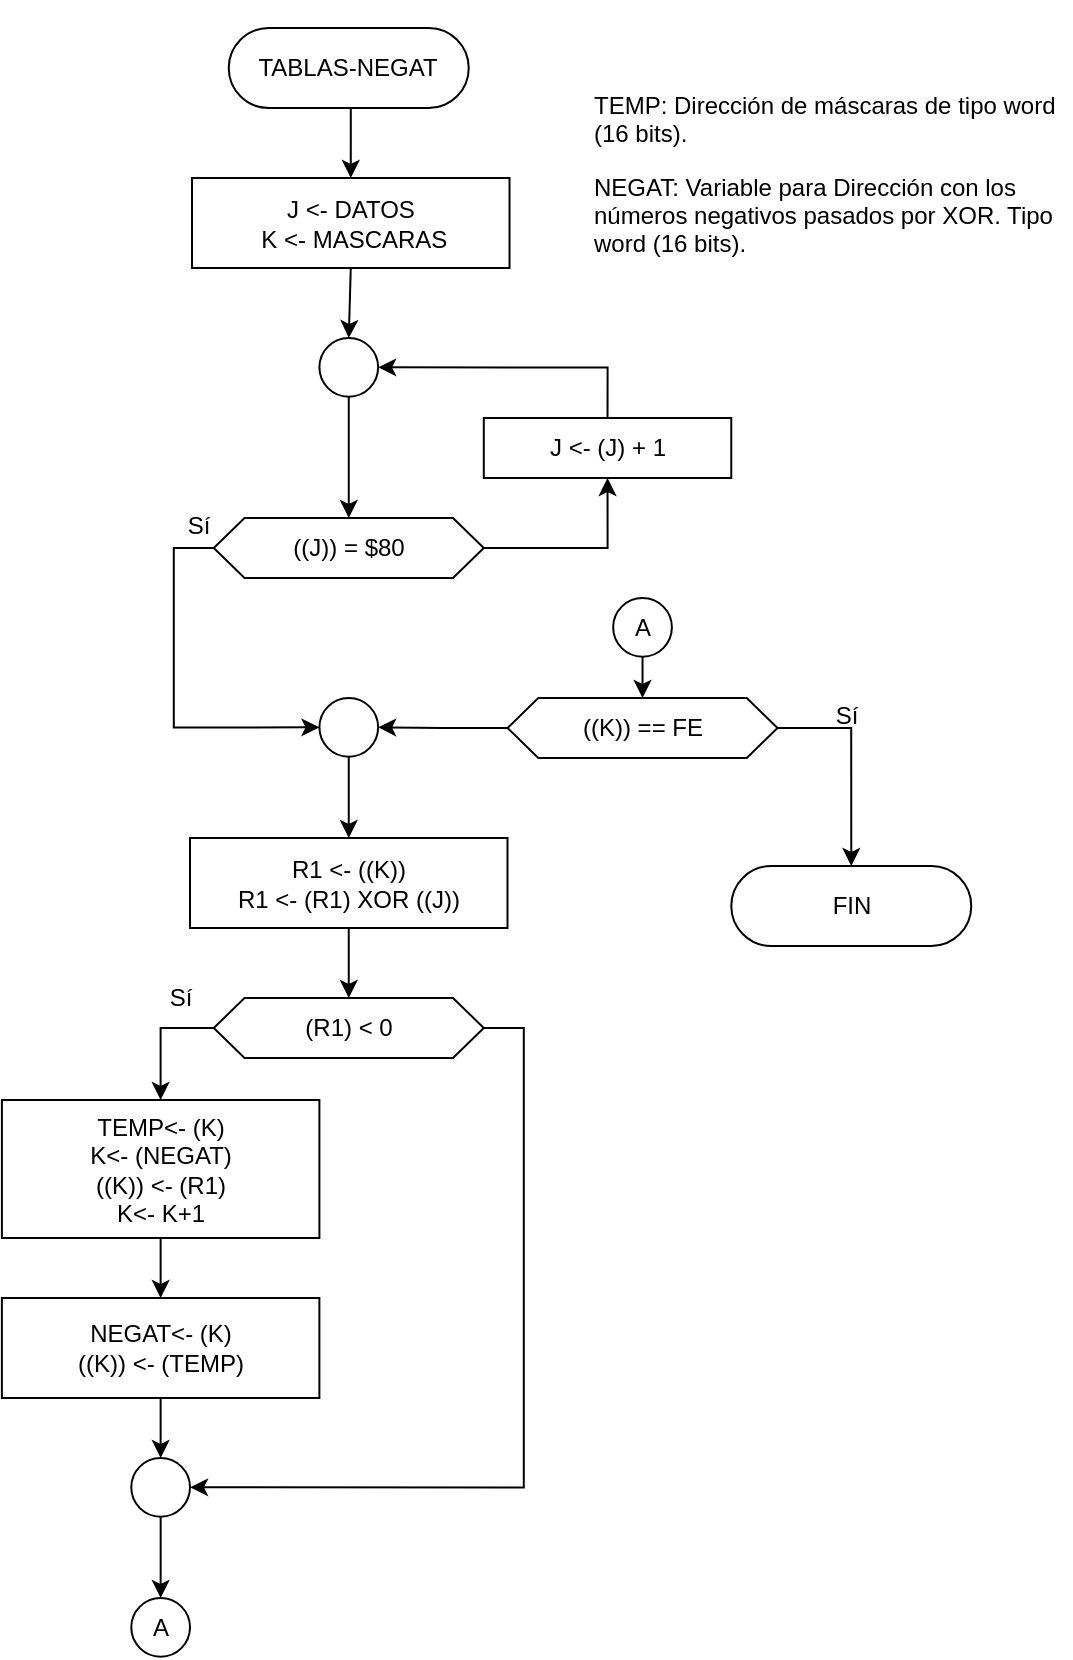 <mxfile version="13.1.3" type="device"><diagram id="C5RBs43oDa-KdzZeNtuy" name="Page-1"><mxGraphModel dx="1429" dy="811" grid="1" gridSize="10" guides="1" tooltips="1" connect="1" arrows="1" fold="1" page="1" pageScale="1" pageWidth="827" pageHeight="1169" math="0" shadow="0"><root><mxCell id="WIyWlLk6GJQsqaUBKTNV-0"/><mxCell id="WIyWlLk6GJQsqaUBKTNV-1" parent="WIyWlLk6GJQsqaUBKTNV-0"/><mxCell id="oiIJ3Zm2npY-XfXra34Y-5" style="edgeStyle=orthogonalEdgeStyle;rounded=0;orthogonalLoop=1;jettySize=auto;html=1;exitX=0.5;exitY=1;exitDx=0;exitDy=0;entryX=0.5;entryY=0;entryDx=0;entryDy=0;" edge="1" parent="WIyWlLk6GJQsqaUBKTNV-1" source="oiIJ3Zm2npY-XfXra34Y-6" target="oiIJ3Zm2npY-XfXra34Y-8"><mxGeometry relative="1" as="geometry"/></mxCell><mxCell id="oiIJ3Zm2npY-XfXra34Y-6" value="TABLAS-NEGAT" style="rounded=1;whiteSpace=wrap;html=1;fontSize=12;glass=0;strokeWidth=1;shadow=0;arcSize=50;" vertex="1" parent="WIyWlLk6GJQsqaUBKTNV-1"><mxGeometry x="99.37" y="125" width="120" height="40" as="geometry"/></mxCell><mxCell id="oiIJ3Zm2npY-XfXra34Y-7" style="edgeStyle=orthogonalEdgeStyle;rounded=0;orthogonalLoop=1;jettySize=auto;html=1;exitX=0.5;exitY=1;exitDx=0;exitDy=0;entryX=0.5;entryY=0;entryDx=0;entryDy=0;" edge="1" parent="WIyWlLk6GJQsqaUBKTNV-1" source="oiIJ3Zm2npY-XfXra34Y-8" target="oiIJ3Zm2npY-XfXra34Y-10"><mxGeometry relative="1" as="geometry"><mxPoint x="159.365" y="305" as="targetPoint"/></mxGeometry></mxCell><mxCell id="oiIJ3Zm2npY-XfXra34Y-8" value="J &amp;lt;- DATOS&lt;br&gt;&amp;nbsp;K &amp;lt;- MASCARAS" style="rounded=0;whiteSpace=wrap;html=1;" vertex="1" parent="WIyWlLk6GJQsqaUBKTNV-1"><mxGeometry x="81.01" y="200" width="158.75" height="45" as="geometry"/></mxCell><mxCell id="oiIJ3Zm2npY-XfXra34Y-19" style="edgeStyle=orthogonalEdgeStyle;rounded=0;orthogonalLoop=1;jettySize=auto;html=1;exitX=0.5;exitY=1;exitDx=0;exitDy=0;entryX=0.5;entryY=0;entryDx=0;entryDy=0;" edge="1" parent="WIyWlLk6GJQsqaUBKTNV-1" source="oiIJ3Zm2npY-XfXra34Y-10" target="oiIJ3Zm2npY-XfXra34Y-11"><mxGeometry relative="1" as="geometry"/></mxCell><mxCell id="oiIJ3Zm2npY-XfXra34Y-10" value="" style="ellipse;whiteSpace=wrap;html=1;aspect=fixed;" vertex="1" parent="WIyWlLk6GJQsqaUBKTNV-1"><mxGeometry x="144.7" y="280" width="29.37" height="29.37" as="geometry"/></mxCell><mxCell id="oiIJ3Zm2npY-XfXra34Y-18" style="edgeStyle=orthogonalEdgeStyle;rounded=0;orthogonalLoop=1;jettySize=auto;html=1;exitX=0;exitY=0.5;exitDx=0;exitDy=0;entryX=0;entryY=0.5;entryDx=0;entryDy=0;" edge="1" parent="WIyWlLk6GJQsqaUBKTNV-1" source="oiIJ3Zm2npY-XfXra34Y-11" target="oiIJ3Zm2npY-XfXra34Y-16"><mxGeometry relative="1" as="geometry"/></mxCell><mxCell id="oiIJ3Zm2npY-XfXra34Y-27" style="edgeStyle=orthogonalEdgeStyle;rounded=0;orthogonalLoop=1;jettySize=auto;html=1;exitX=1;exitY=0.5;exitDx=0;exitDy=0;entryX=0.5;entryY=1;entryDx=0;entryDy=0;" edge="1" parent="WIyWlLk6GJQsqaUBKTNV-1" source="oiIJ3Zm2npY-XfXra34Y-11" target="oiIJ3Zm2npY-XfXra34Y-13"><mxGeometry relative="1" as="geometry"/></mxCell><mxCell id="oiIJ3Zm2npY-XfXra34Y-11" value="((J)) = $80" style="shape=hexagon;perimeter=hexagonPerimeter2;whiteSpace=wrap;html=1;size=0.114;" vertex="1" parent="WIyWlLk6GJQsqaUBKTNV-1"><mxGeometry x="91.88" y="370" width="135.01" height="30" as="geometry"/></mxCell><mxCell id="oiIJ3Zm2npY-XfXra34Y-15" style="edgeStyle=orthogonalEdgeStyle;rounded=0;orthogonalLoop=1;jettySize=auto;html=1;exitX=0.5;exitY=0;exitDx=0;exitDy=0;entryX=1;entryY=0.5;entryDx=0;entryDy=0;" edge="1" parent="WIyWlLk6GJQsqaUBKTNV-1" source="oiIJ3Zm2npY-XfXra34Y-13" target="oiIJ3Zm2npY-XfXra34Y-10"><mxGeometry relative="1" as="geometry"/></mxCell><mxCell id="oiIJ3Zm2npY-XfXra34Y-13" value="J &amp;lt;- (J) + 1" style="rounded=0;whiteSpace=wrap;html=1;" vertex="1" parent="WIyWlLk6GJQsqaUBKTNV-1"><mxGeometry x="226.89" y="320" width="123.75" height="30" as="geometry"/></mxCell><mxCell id="oiIJ3Zm2npY-XfXra34Y-22" style="edgeStyle=orthogonalEdgeStyle;rounded=0;orthogonalLoop=1;jettySize=auto;html=1;exitX=0.5;exitY=1;exitDx=0;exitDy=0;entryX=0.5;entryY=0;entryDx=0;entryDy=0;" edge="1" parent="WIyWlLk6GJQsqaUBKTNV-1" source="oiIJ3Zm2npY-XfXra34Y-16" target="oiIJ3Zm2npY-XfXra34Y-21"><mxGeometry relative="1" as="geometry"/></mxCell><mxCell id="oiIJ3Zm2npY-XfXra34Y-16" value="" style="ellipse;whiteSpace=wrap;html=1;aspect=fixed;" vertex="1" parent="WIyWlLk6GJQsqaUBKTNV-1"><mxGeometry x="144.7" y="460" width="29.37" height="29.37" as="geometry"/></mxCell><mxCell id="oiIJ3Zm2npY-XfXra34Y-24" style="edgeStyle=orthogonalEdgeStyle;rounded=0;orthogonalLoop=1;jettySize=auto;html=1;exitX=0.5;exitY=1;exitDx=0;exitDy=0;entryX=0.5;entryY=0;entryDx=0;entryDy=0;" edge="1" parent="WIyWlLk6GJQsqaUBKTNV-1" source="oiIJ3Zm2npY-XfXra34Y-21" target="oiIJ3Zm2npY-XfXra34Y-23"><mxGeometry relative="1" as="geometry"/></mxCell><mxCell id="oiIJ3Zm2npY-XfXra34Y-21" value="R1 &amp;lt;- ((K))&lt;br&gt;R1 &amp;lt;- (R1) XOR ((J))" style="rounded=0;whiteSpace=wrap;html=1;" vertex="1" parent="WIyWlLk6GJQsqaUBKTNV-1"><mxGeometry x="80" y="530" width="158.75" height="45" as="geometry"/></mxCell><mxCell id="oiIJ3Zm2npY-XfXra34Y-26" style="edgeStyle=orthogonalEdgeStyle;rounded=0;orthogonalLoop=1;jettySize=auto;html=1;exitX=0;exitY=0.5;exitDx=0;exitDy=0;" edge="1" parent="WIyWlLk6GJQsqaUBKTNV-1" source="oiIJ3Zm2npY-XfXra34Y-23" target="oiIJ3Zm2npY-XfXra34Y-25"><mxGeometry relative="1" as="geometry"/></mxCell><mxCell id="oiIJ3Zm2npY-XfXra34Y-44" style="edgeStyle=orthogonalEdgeStyle;rounded=0;orthogonalLoop=1;jettySize=auto;html=1;exitX=1;exitY=0.5;exitDx=0;exitDy=0;entryX=1;entryY=0.5;entryDx=0;entryDy=0;" edge="1" parent="WIyWlLk6GJQsqaUBKTNV-1" source="oiIJ3Zm2npY-XfXra34Y-23" target="oiIJ3Zm2npY-XfXra34Y-46"><mxGeometry relative="1" as="geometry"/></mxCell><mxCell id="oiIJ3Zm2npY-XfXra34Y-23" value="(R1) &amp;lt; 0" style="shape=hexagon;perimeter=hexagonPerimeter2;whiteSpace=wrap;html=1;size=0.114;" vertex="1" parent="WIyWlLk6GJQsqaUBKTNV-1"><mxGeometry x="91.88" y="610" width="135.01" height="30" as="geometry"/></mxCell><mxCell id="oiIJ3Zm2npY-XfXra34Y-29" style="edgeStyle=orthogonalEdgeStyle;rounded=0;orthogonalLoop=1;jettySize=auto;html=1;exitX=0.5;exitY=1;exitDx=0;exitDy=0;entryX=0.5;entryY=0;entryDx=0;entryDy=0;" edge="1" parent="WIyWlLk6GJQsqaUBKTNV-1" source="oiIJ3Zm2npY-XfXra34Y-25" target="oiIJ3Zm2npY-XfXra34Y-28"><mxGeometry relative="1" as="geometry"/></mxCell><mxCell id="oiIJ3Zm2npY-XfXra34Y-25" value="TEMP&amp;lt;- (K)&lt;br&gt;K&amp;lt;- (NEGAT)&lt;br&gt;((K)) &amp;lt;- (R1)&lt;br&gt;K&amp;lt;- K+1" style="rounded=0;whiteSpace=wrap;html=1;" vertex="1" parent="WIyWlLk6GJQsqaUBKTNV-1"><mxGeometry x="-14.05" y="661" width="158.75" height="69" as="geometry"/></mxCell><mxCell id="oiIJ3Zm2npY-XfXra34Y-39" style="edgeStyle=orthogonalEdgeStyle;rounded=0;orthogonalLoop=1;jettySize=auto;html=1;exitX=0.5;exitY=1;exitDx=0;exitDy=0;entryX=0.5;entryY=0;entryDx=0;entryDy=0;" edge="1" parent="WIyWlLk6GJQsqaUBKTNV-1" source="oiIJ3Zm2npY-XfXra34Y-46" target="oiIJ3Zm2npY-XfXra34Y-30"><mxGeometry relative="1" as="geometry"/></mxCell><mxCell id="oiIJ3Zm2npY-XfXra34Y-28" value="NEGAT&amp;lt;- (K)&lt;br&gt;((K)) &amp;lt;- (TEMP)" style="rounded=0;whiteSpace=wrap;html=1;" vertex="1" parent="WIyWlLk6GJQsqaUBKTNV-1"><mxGeometry x="-14.06" y="760" width="158.75" height="50" as="geometry"/></mxCell><mxCell id="oiIJ3Zm2npY-XfXra34Y-30" value="A" style="ellipse;whiteSpace=wrap;html=1;aspect=fixed;" vertex="1" parent="WIyWlLk6GJQsqaUBKTNV-1"><mxGeometry x="50.64" y="910" width="29.37" height="29.37" as="geometry"/></mxCell><mxCell id="oiIJ3Zm2npY-XfXra34Y-36" style="edgeStyle=orthogonalEdgeStyle;rounded=0;orthogonalLoop=1;jettySize=auto;html=1;exitX=0.5;exitY=1;exitDx=0;exitDy=0;entryX=0.5;entryY=0;entryDx=0;entryDy=0;" edge="1" parent="WIyWlLk6GJQsqaUBKTNV-1" source="oiIJ3Zm2npY-XfXra34Y-31" target="oiIJ3Zm2npY-XfXra34Y-32"><mxGeometry relative="1" as="geometry"><mxPoint x="444.69" y="454.68" as="targetPoint"/></mxGeometry></mxCell><mxCell id="oiIJ3Zm2npY-XfXra34Y-31" value="A" style="ellipse;whiteSpace=wrap;html=1;aspect=fixed;" vertex="1" parent="WIyWlLk6GJQsqaUBKTNV-1"><mxGeometry x="291.58" y="410" width="29.37" height="29.37" as="geometry"/></mxCell><mxCell id="oiIJ3Zm2npY-XfXra34Y-38" style="edgeStyle=orthogonalEdgeStyle;rounded=0;orthogonalLoop=1;jettySize=auto;html=1;exitX=0;exitY=0.5;exitDx=0;exitDy=0;entryX=1;entryY=0.5;entryDx=0;entryDy=0;" edge="1" parent="WIyWlLk6GJQsqaUBKTNV-1" source="oiIJ3Zm2npY-XfXra34Y-32" target="oiIJ3Zm2npY-XfXra34Y-16"><mxGeometry relative="1" as="geometry"/></mxCell><mxCell id="oiIJ3Zm2npY-XfXra34Y-41" style="edgeStyle=orthogonalEdgeStyle;rounded=0;orthogonalLoop=1;jettySize=auto;html=1;exitX=1;exitY=0.5;exitDx=0;exitDy=0;entryX=0.5;entryY=0;entryDx=0;entryDy=0;" edge="1" parent="WIyWlLk6GJQsqaUBKTNV-1" source="oiIJ3Zm2npY-XfXra34Y-32" target="oiIJ3Zm2npY-XfXra34Y-40"><mxGeometry relative="1" as="geometry"/></mxCell><mxCell id="oiIJ3Zm2npY-XfXra34Y-32" value="((K)) == FE" style="shape=hexagon;perimeter=hexagonPerimeter2;whiteSpace=wrap;html=1;size=0.114;" vertex="1" parent="WIyWlLk6GJQsqaUBKTNV-1"><mxGeometry x="238.76" y="460" width="135.01" height="30" as="geometry"/></mxCell><mxCell id="oiIJ3Zm2npY-XfXra34Y-40" value="FIN" style="rounded=1;whiteSpace=wrap;html=1;fontSize=12;glass=0;strokeWidth=1;shadow=0;arcSize=50;" vertex="1" parent="WIyWlLk6GJQsqaUBKTNV-1"><mxGeometry x="350.64" y="544" width="120" height="40" as="geometry"/></mxCell><mxCell id="oiIJ3Zm2npY-XfXra34Y-42" value="Sí" style="text;html=1;align=center;verticalAlign=middle;resizable=0;points=[];autosize=1;" vertex="1" parent="WIyWlLk6GJQsqaUBKTNV-1"><mxGeometry x="69" y="364" width="30" height="20" as="geometry"/></mxCell><mxCell id="oiIJ3Zm2npY-XfXra34Y-43" value="Sí" style="text;html=1;align=center;verticalAlign=middle;resizable=0;points=[];autosize=1;" vertex="1" parent="WIyWlLk6GJQsqaUBKTNV-1"><mxGeometry x="393" y="459" width="30" height="20" as="geometry"/></mxCell><mxCell id="oiIJ3Zm2npY-XfXra34Y-45" value="Sí" style="text;html=1;align=center;verticalAlign=middle;resizable=0;points=[];autosize=1;" vertex="1" parent="WIyWlLk6GJQsqaUBKTNV-1"><mxGeometry x="60.0" y="600" width="30" height="20" as="geometry"/></mxCell><mxCell id="oiIJ3Zm2npY-XfXra34Y-46" value="" style="ellipse;whiteSpace=wrap;html=1;aspect=fixed;" vertex="1" parent="WIyWlLk6GJQsqaUBKTNV-1"><mxGeometry x="50.64" y="840" width="29.37" height="29.37" as="geometry"/></mxCell><mxCell id="oiIJ3Zm2npY-XfXra34Y-48" style="edgeStyle=orthogonalEdgeStyle;rounded=0;orthogonalLoop=1;jettySize=auto;html=1;exitX=0.5;exitY=1;exitDx=0;exitDy=0;entryX=0.5;entryY=0;entryDx=0;entryDy=0;" edge="1" parent="WIyWlLk6GJQsqaUBKTNV-1" source="oiIJ3Zm2npY-XfXra34Y-28" target="oiIJ3Zm2npY-XfXra34Y-46"><mxGeometry relative="1" as="geometry"><mxPoint x="65.315" y="810" as="sourcePoint"/><mxPoint x="65.315" y="890" as="targetPoint"/></mxGeometry></mxCell><mxCell id="oiIJ3Zm2npY-XfXra34Y-49" value="&lt;h3 style=&quot;text-align: center&quot;&gt;&lt;br&gt;&lt;/h3&gt;&lt;p&gt;TEMP: Dirección de máscaras de tipo word (16 bits).&lt;/p&gt;&lt;p&gt;NEGAT: Variable para Dirección con los números negativos pasados por XOR. Tipo word (16 bits).&lt;/p&gt;&lt;p&gt;&lt;br&gt;&lt;/p&gt;" style="text;html=1;strokeColor=none;fillColor=none;align=left;verticalAlign=middle;whiteSpace=wrap;rounded=0;" vertex="1" parent="WIyWlLk6GJQsqaUBKTNV-1"><mxGeometry x="280" y="125" width="240" height="140" as="geometry"/></mxCell></root></mxGraphModel></diagram></mxfile>